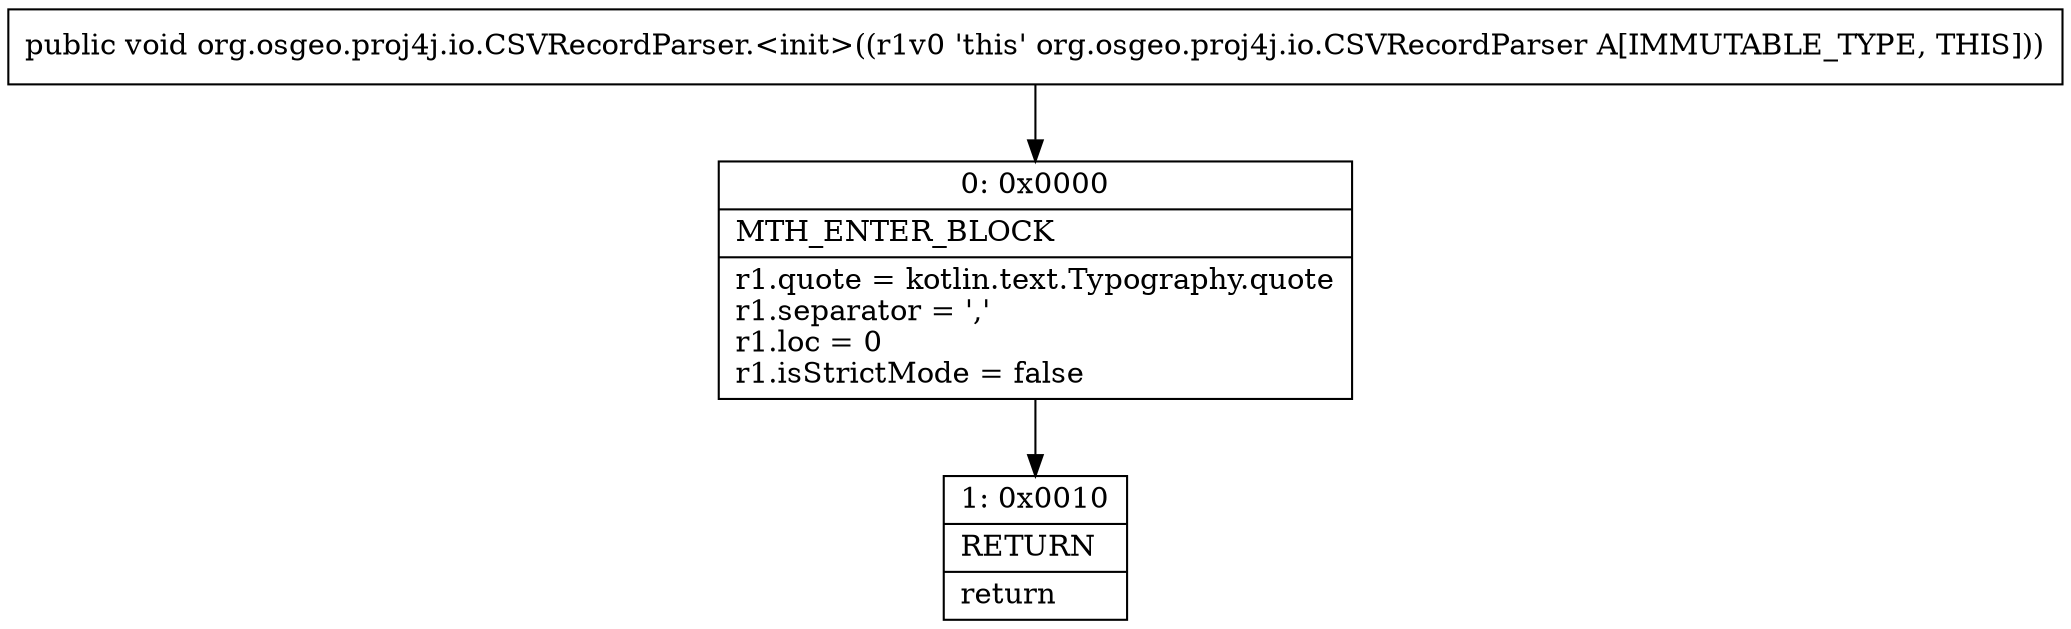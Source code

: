 digraph "CFG fororg.osgeo.proj4j.io.CSVRecordParser.\<init\>()V" {
Node_0 [shape=record,label="{0\:\ 0x0000|MTH_ENTER_BLOCK\l|r1.quote = kotlin.text.Typography.quote\lr1.separator = ','\lr1.loc = 0\lr1.isStrictMode = false\l}"];
Node_1 [shape=record,label="{1\:\ 0x0010|RETURN\l|return\l}"];
MethodNode[shape=record,label="{public void org.osgeo.proj4j.io.CSVRecordParser.\<init\>((r1v0 'this' org.osgeo.proj4j.io.CSVRecordParser A[IMMUTABLE_TYPE, THIS])) }"];
MethodNode -> Node_0;
Node_0 -> Node_1;
}

